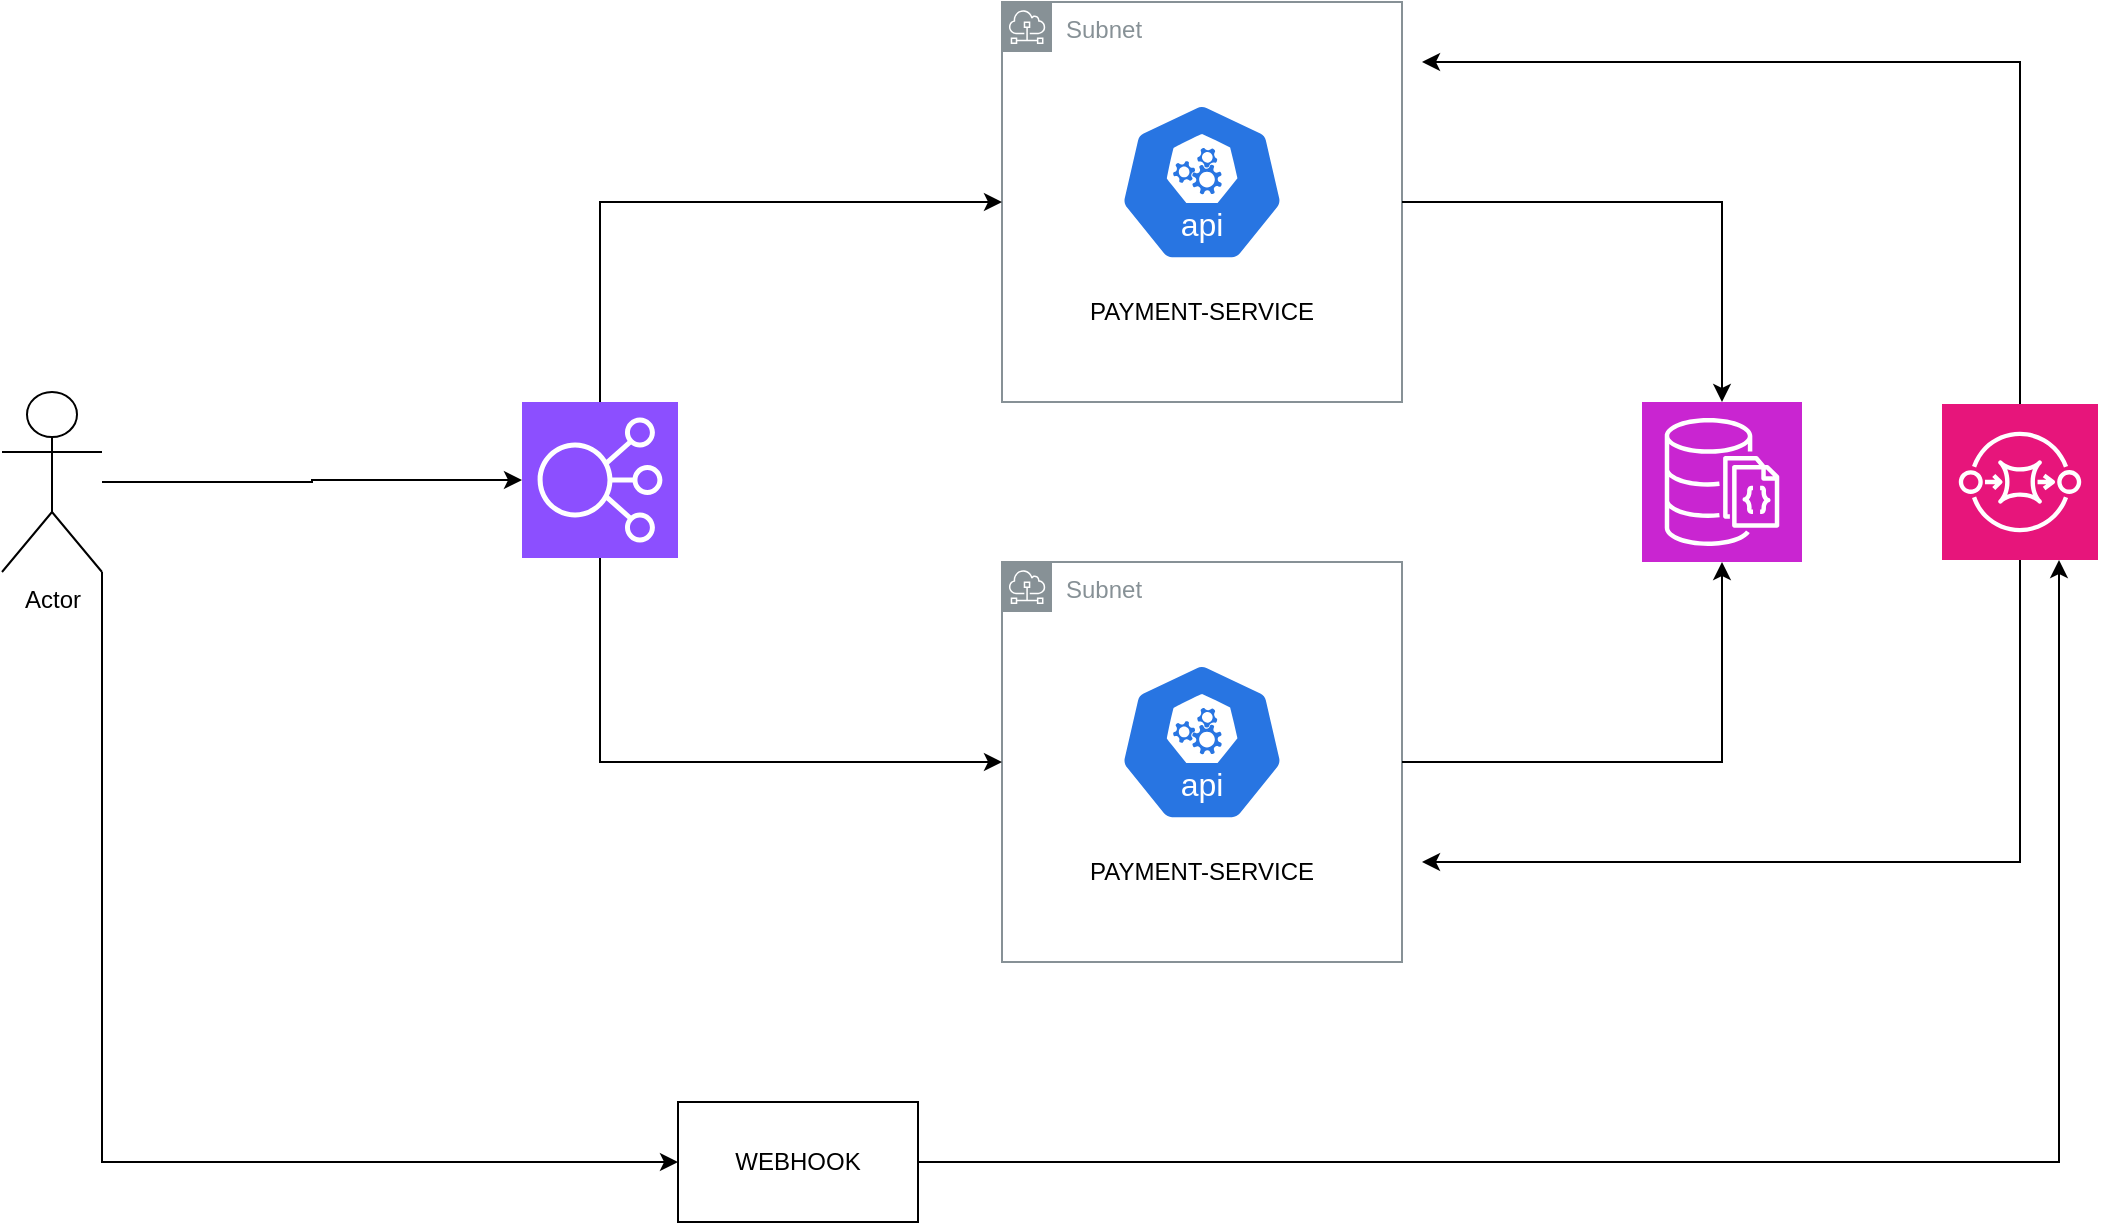 <mxfile version="24.7.7" pages="2">
  <diagram name="Página-1" id="siVPcbR2K8sn-_8hpm_6">
    <mxGraphModel dx="1912" dy="1060" grid="1" gridSize="10" guides="1" tooltips="1" connect="1" arrows="1" fold="1" page="1" pageScale="1" pageWidth="1600" pageHeight="1200" math="0" shadow="0">
      <root>
        <mxCell id="0" />
        <mxCell id="1" parent="0" />
        <mxCell id="9LJNQ6A8GoWvBQwBCGGV-2" value="Subnet" style="sketch=0;outlineConnect=0;gradientColor=none;html=1;whiteSpace=wrap;fontSize=12;fontStyle=0;shape=mxgraph.aws4.group;grIcon=mxgraph.aws4.group_subnet;strokeColor=#879196;fillColor=none;verticalAlign=top;align=left;spacingLeft=30;fontColor=#879196;dashed=0;" vertex="1" parent="1">
          <mxGeometry x="730" y="330" width="200" height="200" as="geometry" />
        </mxCell>
        <mxCell id="9LJNQ6A8GoWvBQwBCGGV-3" value="" style="aspect=fixed;sketch=0;html=1;dashed=0;whitespace=wrap;verticalLabelPosition=bottom;verticalAlign=top;fillColor=#2875E2;strokeColor=#ffffff;points=[[0.005,0.63,0],[0.1,0.2,0],[0.9,0.2,0],[0.5,0,0],[0.995,0.63,0],[0.72,0.99,0],[0.5,1,0],[0.28,0.99,0]];shape=mxgraph.kubernetes.icon2;kubernetesLabel=1;prIcon=api" vertex="1" parent="1">
          <mxGeometry x="788.34" y="380" width="83.33" height="80" as="geometry" />
        </mxCell>
        <mxCell id="9LJNQ6A8GoWvBQwBCGGV-4" value="PAYMENT-SERVICE" style="text;html=1;align=center;verticalAlign=middle;whiteSpace=wrap;rounded=0;" vertex="1" parent="1">
          <mxGeometry x="770.01" y="470" width="120" height="30" as="geometry" />
        </mxCell>
        <mxCell id="9LJNQ6A8GoWvBQwBCGGV-5" value="Subnet" style="sketch=0;outlineConnect=0;gradientColor=none;html=1;whiteSpace=wrap;fontSize=12;fontStyle=0;shape=mxgraph.aws4.group;grIcon=mxgraph.aws4.group_subnet;strokeColor=#879196;fillColor=none;verticalAlign=top;align=left;spacingLeft=30;fontColor=#879196;dashed=0;" vertex="1" parent="1">
          <mxGeometry x="730" y="610" width="200" height="200" as="geometry" />
        </mxCell>
        <mxCell id="9LJNQ6A8GoWvBQwBCGGV-6" value="" style="aspect=fixed;sketch=0;html=1;dashed=0;whitespace=wrap;verticalLabelPosition=bottom;verticalAlign=top;fillColor=#2875E2;strokeColor=#ffffff;points=[[0.005,0.63,0],[0.1,0.2,0],[0.9,0.2,0],[0.5,0,0],[0.995,0.63,0],[0.72,0.99,0],[0.5,1,0],[0.28,0.99,0]];shape=mxgraph.kubernetes.icon2;kubernetesLabel=1;prIcon=api" vertex="1" parent="1">
          <mxGeometry x="788.34" y="660" width="83.33" height="80" as="geometry" />
        </mxCell>
        <mxCell id="9LJNQ6A8GoWvBQwBCGGV-7" value="PAYMENT-SERVICE" style="text;html=1;align=center;verticalAlign=middle;whiteSpace=wrap;rounded=0;" vertex="1" parent="1">
          <mxGeometry x="770.01" y="750" width="120" height="30" as="geometry" />
        </mxCell>
        <mxCell id="9LJNQ6A8GoWvBQwBCGGV-8" value="" style="sketch=0;points=[[0,0,0],[0.25,0,0],[0.5,0,0],[0.75,0,0],[1,0,0],[0,1,0],[0.25,1,0],[0.5,1,0],[0.75,1,0],[1,1,0],[0,0.25,0],[0,0.5,0],[0,0.75,0],[1,0.25,0],[1,0.5,0],[1,0.75,0]];outlineConnect=0;fontColor=#232F3E;fillColor=#C925D1;strokeColor=#ffffff;dashed=0;verticalLabelPosition=bottom;verticalAlign=top;align=center;html=1;fontSize=12;fontStyle=0;aspect=fixed;shape=mxgraph.aws4.resourceIcon;resIcon=mxgraph.aws4.documentdb_with_mongodb_compatibility;" vertex="1" parent="1">
          <mxGeometry x="1050" y="530" width="80" height="80" as="geometry" />
        </mxCell>
        <mxCell id="9LJNQ6A8GoWvBQwBCGGV-10" style="edgeStyle=orthogonalEdgeStyle;rounded=0;orthogonalLoop=1;jettySize=auto;html=1;entryX=0.5;entryY=0;entryDx=0;entryDy=0;entryPerimeter=0;" edge="1" parent="1" source="9LJNQ6A8GoWvBQwBCGGV-2" target="9LJNQ6A8GoWvBQwBCGGV-8">
          <mxGeometry relative="1" as="geometry" />
        </mxCell>
        <mxCell id="9LJNQ6A8GoWvBQwBCGGV-11" style="edgeStyle=orthogonalEdgeStyle;rounded=0;orthogonalLoop=1;jettySize=auto;html=1;entryX=0.5;entryY=1;entryDx=0;entryDy=0;entryPerimeter=0;" edge="1" parent="1" source="9LJNQ6A8GoWvBQwBCGGV-5" target="9LJNQ6A8GoWvBQwBCGGV-8">
          <mxGeometry relative="1" as="geometry" />
        </mxCell>
        <mxCell id="9LJNQ6A8GoWvBQwBCGGV-21" style="edgeStyle=orthogonalEdgeStyle;rounded=0;orthogonalLoop=1;jettySize=auto;html=1;" edge="1" parent="1" source="9LJNQ6A8GoWvBQwBCGGV-12" target="9LJNQ6A8GoWvBQwBCGGV-5">
          <mxGeometry relative="1" as="geometry">
            <mxPoint x="720" y="720" as="targetPoint" />
            <Array as="points">
              <mxPoint x="529" y="710" />
            </Array>
          </mxGeometry>
        </mxCell>
        <mxCell id="9LJNQ6A8GoWvBQwBCGGV-22" style="edgeStyle=orthogonalEdgeStyle;rounded=0;orthogonalLoop=1;jettySize=auto;html=1;exitX=0.5;exitY=0;exitDx=0;exitDy=0;exitPerimeter=0;" edge="1" parent="1" source="9LJNQ6A8GoWvBQwBCGGV-12" target="9LJNQ6A8GoWvBQwBCGGV-2">
          <mxGeometry relative="1" as="geometry" />
        </mxCell>
        <mxCell id="9LJNQ6A8GoWvBQwBCGGV-12" value="" style="sketch=0;points=[[0,0,0],[0.25,0,0],[0.5,0,0],[0.75,0,0],[1,0,0],[0,1,0],[0.25,1,0],[0.5,1,0],[0.75,1,0],[1,1,0],[0,0.25,0],[0,0.5,0],[0,0.75,0],[1,0.25,0],[1,0.5,0],[1,0.75,0]];outlineConnect=0;fontColor=#232F3E;fillColor=#8C4FFF;strokeColor=#ffffff;dashed=0;verticalLabelPosition=bottom;verticalAlign=top;align=center;html=1;fontSize=12;fontStyle=0;aspect=fixed;shape=mxgraph.aws4.resourceIcon;resIcon=mxgraph.aws4.elastic_load_balancing;" vertex="1" parent="1">
          <mxGeometry x="490" y="530" width="78" height="78" as="geometry" />
        </mxCell>
        <mxCell id="9LJNQ6A8GoWvBQwBCGGV-31" style="edgeStyle=orthogonalEdgeStyle;rounded=0;orthogonalLoop=1;jettySize=auto;html=1;exitX=1;exitY=1;exitDx=0;exitDy=0;exitPerimeter=0;entryX=0;entryY=0.5;entryDx=0;entryDy=0;" edge="1" parent="1" source="9LJNQ6A8GoWvBQwBCGGV-23" target="9LJNQ6A8GoWvBQwBCGGV-30">
          <mxGeometry relative="1" as="geometry" />
        </mxCell>
        <mxCell id="9LJNQ6A8GoWvBQwBCGGV-23" value="Actor" style="shape=umlActor;verticalLabelPosition=bottom;verticalAlign=top;html=1;outlineConnect=0;" vertex="1" parent="1">
          <mxGeometry x="230" y="525" width="50" height="90" as="geometry" />
        </mxCell>
        <mxCell id="9LJNQ6A8GoWvBQwBCGGV-24" style="edgeStyle=orthogonalEdgeStyle;rounded=0;orthogonalLoop=1;jettySize=auto;html=1;entryX=0;entryY=0.5;entryDx=0;entryDy=0;entryPerimeter=0;" edge="1" parent="1" source="9LJNQ6A8GoWvBQwBCGGV-23" target="9LJNQ6A8GoWvBQwBCGGV-12">
          <mxGeometry relative="1" as="geometry" />
        </mxCell>
        <mxCell id="9LJNQ6A8GoWvBQwBCGGV-25" value="" style="sketch=0;points=[[0,0,0],[0.25,0,0],[0.5,0,0],[0.75,0,0],[1,0,0],[0,1,0],[0.25,1,0],[0.5,1,0],[0.75,1,0],[1,1,0],[0,0.25,0],[0,0.5,0],[0,0.75,0],[1,0.25,0],[1,0.5,0],[1,0.75,0]];outlineConnect=0;fontColor=#232F3E;fillColor=#E7157B;strokeColor=#ffffff;dashed=0;verticalLabelPosition=bottom;verticalAlign=top;align=center;html=1;fontSize=12;fontStyle=0;aspect=fixed;shape=mxgraph.aws4.resourceIcon;resIcon=mxgraph.aws4.sqs;" vertex="1" parent="1">
          <mxGeometry x="1200" y="531" width="78" height="78" as="geometry" />
        </mxCell>
        <mxCell id="9LJNQ6A8GoWvBQwBCGGV-28" value="" style="endArrow=classic;html=1;rounded=0;exitX=0.5;exitY=0;exitDx=0;exitDy=0;exitPerimeter=0;" edge="1" parent="1" source="9LJNQ6A8GoWvBQwBCGGV-25">
          <mxGeometry width="50" height="50" relative="1" as="geometry">
            <mxPoint x="1540" y="190" as="sourcePoint" />
            <mxPoint x="940" y="360" as="targetPoint" />
            <Array as="points">
              <mxPoint x="1239" y="360" />
              <mxPoint x="1080" y="360" />
            </Array>
          </mxGeometry>
        </mxCell>
        <mxCell id="9LJNQ6A8GoWvBQwBCGGV-29" value="" style="endArrow=classic;html=1;rounded=0;exitX=0.5;exitY=1;exitDx=0;exitDy=0;exitPerimeter=0;" edge="1" parent="1" source="9LJNQ6A8GoWvBQwBCGGV-25">
          <mxGeometry width="50" height="50" relative="1" as="geometry">
            <mxPoint x="1430" y="840" as="sourcePoint" />
            <mxPoint x="940" y="760" as="targetPoint" />
            <Array as="points">
              <mxPoint x="1239" y="760" />
              <mxPoint x="1080" y="760" />
            </Array>
          </mxGeometry>
        </mxCell>
        <mxCell id="9LJNQ6A8GoWvBQwBCGGV-30" value="WEBHOOK" style="rounded=0;whiteSpace=wrap;html=1;" vertex="1" parent="1">
          <mxGeometry x="568" y="880" width="120" height="60" as="geometry" />
        </mxCell>
        <mxCell id="9LJNQ6A8GoWvBQwBCGGV-32" style="edgeStyle=orthogonalEdgeStyle;rounded=0;orthogonalLoop=1;jettySize=auto;html=1;exitX=1;exitY=0.5;exitDx=0;exitDy=0;entryX=0.75;entryY=1;entryDx=0;entryDy=0;entryPerimeter=0;" edge="1" parent="1" source="9LJNQ6A8GoWvBQwBCGGV-30" target="9LJNQ6A8GoWvBQwBCGGV-25">
          <mxGeometry relative="1" as="geometry" />
        </mxCell>
      </root>
    </mxGraphModel>
  </diagram>
  <diagram id="_4vblgHxp2tt47pueW2e" name="Página-2">
    <mxGraphModel dx="2868" dy="1590" grid="1" gridSize="10" guides="1" tooltips="1" connect="1" arrows="1" fold="1" page="1" pageScale="1" pageWidth="1600" pageHeight="1200" math="0" shadow="0">
      <root>
        <mxCell id="0" />
        <mxCell id="1" parent="0" />
        <mxCell id="QALIevm_3jf51lWN-P0l-44" value="Subnet" style="sketch=0;outlineConnect=0;gradientColor=none;html=1;whiteSpace=wrap;fontSize=12;fontStyle=0;shape=mxgraph.aws4.group;grIcon=mxgraph.aws4.group_subnet;strokeColor=#879196;fillColor=none;verticalAlign=top;align=left;spacingLeft=30;fontColor=#879196;dashed=0;" vertex="1" parent="1">
          <mxGeometry x="900" y="90" width="240" height="180" as="geometry" />
        </mxCell>
        <mxCell id="QALIevm_3jf51lWN-P0l-45" style="edgeStyle=orthogonalEdgeStyle;rounded=0;orthogonalLoop=1;jettySize=auto;html=1;exitX=1;exitY=0.5;exitDx=0;exitDy=0;exitPerimeter=0;" edge="1" parent="1" source="QALIevm_3jf51lWN-P0l-46" target="QALIevm_3jf51lWN-P0l-48">
          <mxGeometry relative="1" as="geometry" />
        </mxCell>
        <mxCell id="QALIevm_3jf51lWN-P0l-46" value="" style="outlineConnect=0;dashed=0;verticalLabelPosition=bottom;verticalAlign=top;align=center;html=1;shape=mxgraph.aws3.lambda_function;fillColor=#F58534;gradientColor=none;" vertex="1" parent="1">
          <mxGeometry x="930" y="160" width="60" height="60" as="geometry" />
        </mxCell>
        <mxCell id="QALIevm_3jf51lWN-P0l-47" value="&lt;font style=&quot;font-size: 13px;&quot;&gt;credit-card-token&lt;/font&gt;" style="text;strokeColor=none;fillColor=none;html=1;fontSize=24;fontStyle=1;verticalAlign=middle;align=center;" vertex="1" parent="1">
          <mxGeometry x="900" y="60" width="120" height="30" as="geometry" />
        </mxCell>
        <mxCell id="QALIevm_3jf51lWN-P0l-48" value="" style="sketch=0;points=[[0,0,0],[0.25,0,0],[0.5,0,0],[0.75,0,0],[1,0,0],[0,1,0],[0.25,1,0],[0.5,1,0],[0.75,1,0],[1,1,0],[0,0.25,0],[0,0.5,0],[0,0.75,0],[1,0.25,0],[1,0.5,0],[1,0.75,0]];outlineConnect=0;fontColor=#232F3E;fillColor=#C925D1;strokeColor=#ffffff;dashed=0;verticalLabelPosition=bottom;verticalAlign=top;align=center;html=1;fontSize=12;fontStyle=0;aspect=fixed;shape=mxgraph.aws4.resourceIcon;resIcon=mxgraph.aws4.documentdb_with_mongodb_compatibility;" vertex="1" parent="1">
          <mxGeometry x="1060" y="160" width="60" height="60" as="geometry" />
        </mxCell>
        <mxCell id="QALIevm_3jf51lWN-P0l-49" value="Subnet" style="sketch=0;outlineConnect=0;gradientColor=none;html=1;whiteSpace=wrap;fontSize=12;fontStyle=0;shape=mxgraph.aws4.group;grIcon=mxgraph.aws4.group_subnet;strokeColor=#879196;fillColor=none;verticalAlign=top;align=left;spacingLeft=30;fontColor=#879196;dashed=0;" vertex="1" parent="1">
          <mxGeometry x="900" y="340" width="240" height="170" as="geometry" />
        </mxCell>
        <mxCell id="QALIevm_3jf51lWN-P0l-50" style="edgeStyle=orthogonalEdgeStyle;rounded=0;orthogonalLoop=1;jettySize=auto;html=1;exitX=1;exitY=0.5;exitDx=0;exitDy=0;exitPerimeter=0;" edge="1" parent="1" source="QALIevm_3jf51lWN-P0l-51" target="QALIevm_3jf51lWN-P0l-52">
          <mxGeometry relative="1" as="geometry" />
        </mxCell>
        <mxCell id="QALIevm_3jf51lWN-P0l-51" value="" style="outlineConnect=0;dashed=0;verticalLabelPosition=bottom;verticalAlign=top;align=center;html=1;shape=mxgraph.aws3.lambda_function;fillColor=#F58534;gradientColor=none;" vertex="1" parent="1">
          <mxGeometry x="935" y="395" width="60" height="60" as="geometry" />
        </mxCell>
        <mxCell id="QALIevm_3jf51lWN-P0l-52" value="" style="sketch=0;points=[[0,0,0],[0.25,0,0],[0.5,0,0],[0.75,0,0],[1,0,0],[0,1,0],[0.25,1,0],[0.5,1,0],[0.75,1,0],[1,1,0],[0,0.25,0],[0,0.5,0],[0,0.75,0],[1,0.25,0],[1,0.5,0],[1,0.75,0]];outlineConnect=0;fontColor=#232F3E;fillColor=#C925D1;strokeColor=#ffffff;dashed=0;verticalLabelPosition=bottom;verticalAlign=top;align=center;html=1;fontSize=12;fontStyle=0;aspect=fixed;shape=mxgraph.aws4.resourceIcon;resIcon=mxgraph.aws4.documentdb_with_mongodb_compatibility;" vertex="1" parent="1">
          <mxGeometry x="1060" y="395" width="60" height="60" as="geometry" />
        </mxCell>
        <mxCell id="QALIevm_3jf51lWN-P0l-53" value="&lt;font style=&quot;font-size: 13px;&quot;&gt;credit-card-payment&lt;/font&gt;" style="text;strokeColor=none;fillColor=none;html=1;fontSize=24;fontStyle=1;verticalAlign=middle;align=center;" vertex="1" parent="1">
          <mxGeometry x="920" y="310" width="100" height="20" as="geometry" />
        </mxCell>
        <mxCell id="QALIevm_3jf51lWN-P0l-54" value="Subnet" style="sketch=0;outlineConnect=0;gradientColor=none;html=1;whiteSpace=wrap;fontSize=12;fontStyle=0;shape=mxgraph.aws4.group;grIcon=mxgraph.aws4.group_subnet;strokeColor=#879196;fillColor=none;verticalAlign=top;align=left;spacingLeft=30;fontColor=#879196;dashed=0;" vertex="1" parent="1">
          <mxGeometry x="900" y="590" width="240" height="160" as="geometry" />
        </mxCell>
        <mxCell id="QALIevm_3jf51lWN-P0l-55" style="edgeStyle=orthogonalEdgeStyle;rounded=0;orthogonalLoop=1;jettySize=auto;html=1;exitX=1;exitY=0.5;exitDx=0;exitDy=0;exitPerimeter=0;" edge="1" parent="1" source="QALIevm_3jf51lWN-P0l-56" target="QALIevm_3jf51lWN-P0l-57">
          <mxGeometry relative="1" as="geometry" />
        </mxCell>
        <mxCell id="QALIevm_3jf51lWN-P0l-56" value="" style="outlineConnect=0;dashed=0;verticalLabelPosition=bottom;verticalAlign=top;align=center;html=1;shape=mxgraph.aws3.lambda_function;fillColor=#F58534;gradientColor=none;" vertex="1" parent="1">
          <mxGeometry x="930" y="640" width="60" height="60" as="geometry" />
        </mxCell>
        <mxCell id="QALIevm_3jf51lWN-P0l-57" value="" style="sketch=0;points=[[0,0,0],[0.25,0,0],[0.5,0,0],[0.75,0,0],[1,0,0],[0,1,0],[0.25,1,0],[0.5,1,0],[0.75,1,0],[1,1,0],[0,0.25,0],[0,0.5,0],[0,0.75,0],[1,0.25,0],[1,0.5,0],[1,0.75,0]];outlineConnect=0;fontColor=#232F3E;fillColor=#C925D1;strokeColor=#ffffff;dashed=0;verticalLabelPosition=bottom;verticalAlign=top;align=center;html=1;fontSize=12;fontStyle=0;aspect=fixed;shape=mxgraph.aws4.resourceIcon;resIcon=mxgraph.aws4.documentdb_with_mongodb_compatibility;" vertex="1" parent="1">
          <mxGeometry x="1060" y="640" width="60" height="60" as="geometry" />
        </mxCell>
        <mxCell id="QALIevm_3jf51lWN-P0l-58" value="&lt;font style=&quot;font-size: 13px;&quot;&gt;credit-card-cancel&lt;/font&gt;" style="text;strokeColor=none;fillColor=none;html=1;fontSize=24;fontStyle=1;verticalAlign=middle;align=center;" vertex="1" parent="1">
          <mxGeometry x="910" y="560" width="110" height="20" as="geometry" />
        </mxCell>
        <mxCell id="QALIevm_3jf51lWN-P0l-59" value="" style="sketch=0;points=[[0,0,0],[0.25,0,0],[0.5,0,0],[0.75,0,0],[1,0,0],[0,1,0],[0.25,1,0],[0.5,1,0],[0.75,1,0],[1,1,0],[0,0.25,0],[0,0.5,0],[0,0.75,0],[1,0.25,0],[1,0.5,0],[1,0.75,0]];outlineConnect=0;fontColor=#232F3E;fillColor=#E7157B;strokeColor=#ffffff;dashed=0;verticalLabelPosition=bottom;verticalAlign=top;align=center;html=1;fontSize=12;fontStyle=0;aspect=fixed;shape=mxgraph.aws4.resourceIcon;resIcon=mxgraph.aws4.sqs;" vertex="1" parent="1">
          <mxGeometry x="1340" y="510" width="120" height="120" as="geometry" />
        </mxCell>
        <mxCell id="QALIevm_3jf51lWN-P0l-60" value="Subnet" style="sketch=0;outlineConnect=0;gradientColor=none;html=1;whiteSpace=wrap;fontSize=12;fontStyle=0;shape=mxgraph.aws4.group;grIcon=mxgraph.aws4.group_subnet;strokeColor=#879196;fillColor=none;verticalAlign=top;align=left;spacingLeft=30;fontColor=#879196;dashed=0;" vertex="1" parent="1">
          <mxGeometry x="900" y="820" width="240" height="170" as="geometry" />
        </mxCell>
        <mxCell id="QALIevm_3jf51lWN-P0l-61" style="edgeStyle=orthogonalEdgeStyle;rounded=0;orthogonalLoop=1;jettySize=auto;html=1;exitX=1;exitY=0.5;exitDx=0;exitDy=0;exitPerimeter=0;" edge="1" parent="1" source="QALIevm_3jf51lWN-P0l-62" target="QALIevm_3jf51lWN-P0l-63">
          <mxGeometry relative="1" as="geometry" />
        </mxCell>
        <mxCell id="QALIevm_3jf51lWN-P0l-62" value="" style="outlineConnect=0;dashed=0;verticalLabelPosition=bottom;verticalAlign=top;align=center;html=1;shape=mxgraph.aws3.lambda_function;fillColor=#F58534;gradientColor=none;" vertex="1" parent="1">
          <mxGeometry x="930" y="870" width="60" height="60" as="geometry" />
        </mxCell>
        <mxCell id="QALIevm_3jf51lWN-P0l-63" value="" style="sketch=0;points=[[0,0,0],[0.25,0,0],[0.5,0,0],[0.75,0,0],[1,0,0],[0,1,0],[0.25,1,0],[0.5,1,0],[0.75,1,0],[1,1,0],[0,0.25,0],[0,0.5,0],[0,0.75,0],[1,0.25,0],[1,0.5,0],[1,0.75,0]];outlineConnect=0;fontColor=#232F3E;fillColor=#C925D1;strokeColor=#ffffff;dashed=0;verticalLabelPosition=bottom;verticalAlign=top;align=center;html=1;fontSize=12;fontStyle=0;aspect=fixed;shape=mxgraph.aws4.resourceIcon;resIcon=mxgraph.aws4.documentdb_with_mongodb_compatibility;" vertex="1" parent="1">
          <mxGeometry x="1060" y="870" width="60" height="60" as="geometry" />
        </mxCell>
        <mxCell id="QALIevm_3jf51lWN-P0l-64" value="&lt;font style=&quot;font-size: 13px;&quot;&gt;credit-card-report&lt;/font&gt;" style="text;strokeColor=none;fillColor=none;html=1;fontSize=24;fontStyle=1;verticalAlign=middle;align=center;" vertex="1" parent="1">
          <mxGeometry x="910" y="790" width="110" height="20" as="geometry" />
        </mxCell>
        <mxCell id="QALIevm_3jf51lWN-P0l-65" value="" style="endArrow=classic;startArrow=classic;html=1;rounded=0;exitX=1;exitY=0.5;exitDx=0;exitDy=0;exitPerimeter=0;entryX=0.5;entryY=0;entryDx=0;entryDy=0;entryPerimeter=0;" edge="1" parent="1" source="QALIevm_3jf51lWN-P0l-48" target="QALIevm_3jf51lWN-P0l-59">
          <mxGeometry width="50" height="50" relative="1" as="geometry">
            <mxPoint x="820" y="410" as="sourcePoint" />
            <mxPoint x="870" y="360" as="targetPoint" />
            <Array as="points">
              <mxPoint x="1400" y="190" />
            </Array>
          </mxGeometry>
        </mxCell>
        <mxCell id="QALIevm_3jf51lWN-P0l-66" value="" style="endArrow=classic;startArrow=classic;html=1;rounded=0;exitX=1;exitY=0.5;exitDx=0;exitDy=0;exitPerimeter=0;entryX=0.5;entryY=1;entryDx=0;entryDy=0;entryPerimeter=0;" edge="1" parent="1" source="QALIevm_3jf51lWN-P0l-63" target="QALIevm_3jf51lWN-P0l-59">
          <mxGeometry width="50" height="50" relative="1" as="geometry">
            <mxPoint x="820" y="630" as="sourcePoint" />
            <mxPoint x="870" y="580" as="targetPoint" />
            <Array as="points">
              <mxPoint x="1400" y="900" />
            </Array>
          </mxGeometry>
        </mxCell>
        <mxCell id="QALIevm_3jf51lWN-P0l-67" value="" style="endArrow=classic;startArrow=classic;html=1;rounded=0;exitX=1;exitY=0.5;exitDx=0;exitDy=0;exitPerimeter=0;entryX=0.25;entryY=0;entryDx=0;entryDy=0;entryPerimeter=0;" edge="1" parent="1" source="QALIevm_3jf51lWN-P0l-52" target="QALIevm_3jf51lWN-P0l-59">
          <mxGeometry width="50" height="50" relative="1" as="geometry">
            <mxPoint x="820" y="630" as="sourcePoint" />
            <mxPoint x="870" y="580" as="targetPoint" />
            <Array as="points">
              <mxPoint x="1370" y="425" />
            </Array>
          </mxGeometry>
        </mxCell>
        <mxCell id="QALIevm_3jf51lWN-P0l-68" value="" style="endArrow=classic;startArrow=classic;html=1;rounded=0;exitX=1;exitY=0.5;exitDx=0;exitDy=0;exitPerimeter=0;entryX=0.25;entryY=1;entryDx=0;entryDy=0;entryPerimeter=0;" edge="1" parent="1" source="QALIevm_3jf51lWN-P0l-57" target="QALIevm_3jf51lWN-P0l-59">
          <mxGeometry width="50" height="50" relative="1" as="geometry">
            <mxPoint x="820" y="630" as="sourcePoint" />
            <mxPoint x="870" y="580" as="targetPoint" />
            <Array as="points">
              <mxPoint x="1370" y="670" />
            </Array>
          </mxGeometry>
        </mxCell>
        <mxCell id="QALIevm_3jf51lWN-P0l-69" value="" style="verticalLabelPosition=bottom;aspect=fixed;html=1;shape=mxgraph.salesforce.web;" vertex="1" parent="1">
          <mxGeometry x="480" y="350" width="151.9" height="120" as="geometry" />
        </mxCell>
        <mxCell id="QALIevm_3jf51lWN-P0l-70" value="Subnet" style="sketch=0;outlineConnect=0;gradientColor=none;html=1;whiteSpace=wrap;fontSize=12;fontStyle=0;shape=mxgraph.aws4.group;grIcon=mxgraph.aws4.group_subnet;strokeColor=#879196;fillColor=none;verticalAlign=top;align=left;spacingLeft=30;fontColor=#879196;dashed=0;" vertex="1" parent="1">
          <mxGeometry x="450" y="310" width="210" height="180" as="geometry" />
        </mxCell>
        <mxCell id="QALIevm_3jf51lWN-P0l-71" value="&lt;span style=&quot;font-size: 13px;&quot;&gt;SITE&lt;/span&gt;" style="text;strokeColor=none;fillColor=none;html=1;fontSize=24;fontStyle=1;verticalAlign=middle;align=center;" vertex="1" parent="1">
          <mxGeometry x="450" y="280" width="100" height="20" as="geometry" />
        </mxCell>
        <mxCell id="QALIevm_3jf51lWN-P0l-72" style="edgeStyle=orthogonalEdgeStyle;rounded=0;orthogonalLoop=1;jettySize=auto;html=1;exitX=1;exitY=1;exitDx=0;exitDy=0;exitPerimeter=0;entryX=0;entryY=0.5;entryDx=0;entryDy=0;" edge="1" parent="1" source="QALIevm_3jf51lWN-P0l-74" target="QALIevm_3jf51lWN-P0l-75">
          <mxGeometry relative="1" as="geometry" />
        </mxCell>
        <mxCell id="QALIevm_3jf51lWN-P0l-73" style="edgeStyle=orthogonalEdgeStyle;rounded=0;orthogonalLoop=1;jettySize=auto;html=1;" edge="1" parent="1" source="QALIevm_3jf51lWN-P0l-74" target="QALIevm_3jf51lWN-P0l-82">
          <mxGeometry relative="1" as="geometry" />
        </mxCell>
        <mxCell id="QALIevm_3jf51lWN-P0l-74" value="Actor" style="shape=umlActor;verticalLabelPosition=bottom;verticalAlign=top;html=1;outlineConnect=0;" vertex="1" parent="1">
          <mxGeometry x="140" y="510" width="50" height="80" as="geometry" />
        </mxCell>
        <mxCell id="QALIevm_3jf51lWN-P0l-75" value="WEBHOOK" style="rounded=0;whiteSpace=wrap;html=1;" vertex="1" parent="1">
          <mxGeometry x="700" y="1030" width="160" height="80" as="geometry" />
        </mxCell>
        <mxCell id="QALIevm_3jf51lWN-P0l-76" style="edgeStyle=orthogonalEdgeStyle;rounded=0;orthogonalLoop=1;jettySize=auto;html=1;exitX=1;exitY=0.5;exitDx=0;exitDy=0;entryX=0.75;entryY=1;entryDx=0;entryDy=0;entryPerimeter=0;" edge="1" parent="1" source="QALIevm_3jf51lWN-P0l-75" target="QALIevm_3jf51lWN-P0l-59">
          <mxGeometry relative="1" as="geometry" />
        </mxCell>
        <mxCell id="QALIevm_3jf51lWN-P0l-77" value="" style="verticalLabelPosition=bottom;aspect=fixed;html=1;shape=mxgraph.salesforce.web;" vertex="1" parent="1">
          <mxGeometry x="480.95" y="610" width="151.9" height="120" as="geometry" />
        </mxCell>
        <mxCell id="QALIevm_3jf51lWN-P0l-78" value="Subnet" style="sketch=0;outlineConnect=0;gradientColor=none;html=1;whiteSpace=wrap;fontSize=12;fontStyle=0;shape=mxgraph.aws4.group;grIcon=mxgraph.aws4.group_subnet;strokeColor=#879196;fillColor=none;verticalAlign=top;align=left;spacingLeft=30;fontColor=#879196;dashed=0;" vertex="1" parent="1">
          <mxGeometry x="450.95" y="570" width="210" height="180" as="geometry" />
        </mxCell>
        <mxCell id="QALIevm_3jf51lWN-P0l-79" value="&lt;span style=&quot;font-size: 13px;&quot;&gt;SITE&lt;/span&gt;" style="text;strokeColor=none;fillColor=none;html=1;fontSize=24;fontStyle=1;verticalAlign=middle;align=center;" vertex="1" parent="1">
          <mxGeometry x="450.95" y="540" width="100" height="20" as="geometry" />
        </mxCell>
        <mxCell id="QALIevm_3jf51lWN-P0l-80" style="edgeStyle=orthogonalEdgeStyle;rounded=0;orthogonalLoop=1;jettySize=auto;html=1;exitX=0.5;exitY=0;exitDx=0;exitDy=0;exitPerimeter=0;" edge="1" parent="1" source="QALIevm_3jf51lWN-P0l-82" target="QALIevm_3jf51lWN-P0l-70">
          <mxGeometry relative="1" as="geometry">
            <Array as="points">
              <mxPoint x="315" y="390" />
            </Array>
          </mxGeometry>
        </mxCell>
        <mxCell id="QALIevm_3jf51lWN-P0l-81" style="edgeStyle=orthogonalEdgeStyle;rounded=0;orthogonalLoop=1;jettySize=auto;html=1;exitX=0.5;exitY=1;exitDx=0;exitDy=0;exitPerimeter=0;" edge="1" parent="1" source="QALIevm_3jf51lWN-P0l-82" target="QALIevm_3jf51lWN-P0l-78">
          <mxGeometry relative="1" as="geometry">
            <Array as="points">
              <mxPoint x="315" y="660" />
            </Array>
          </mxGeometry>
        </mxCell>
        <mxCell id="QALIevm_3jf51lWN-P0l-82" value="" style="sketch=0;points=[[0,0,0],[0.25,0,0],[0.5,0,0],[0.75,0,0],[1,0,0],[0,1,0],[0.25,1,0],[0.5,1,0],[0.75,1,0],[1,1,0],[0,0.25,0],[0,0.5,0],[0,0.75,0],[1,0.25,0],[1,0.5,0],[1,0.75,0]];outlineConnect=0;fontColor=#232F3E;fillColor=#8C4FFF;strokeColor=#ffffff;dashed=0;verticalLabelPosition=bottom;verticalAlign=top;align=center;html=1;fontSize=12;fontStyle=0;aspect=fixed;shape=mxgraph.aws4.resourceIcon;resIcon=mxgraph.aws4.elastic_load_balancing;" vertex="1" parent="1">
          <mxGeometry x="280" y="515" width="70" height="70" as="geometry" />
        </mxCell>
        <mxCell id="QALIevm_3jf51lWN-P0l-83" value="" style="endArrow=none;html=1;rounded=0;" edge="1" parent="1">
          <mxGeometry width="50" height="50" relative="1" as="geometry">
            <mxPoint x="660" y="390" as="sourcePoint" />
            <mxPoint x="660" y="670" as="targetPoint" />
            <Array as="points">
              <mxPoint x="740" y="390" />
              <mxPoint x="740" y="670" />
            </Array>
          </mxGeometry>
        </mxCell>
        <mxCell id="QALIevm_3jf51lWN-P0l-84" value="" style="endArrow=none;html=1;rounded=0;" edge="1" parent="1" target="QALIevm_3jf51lWN-P0l-44">
          <mxGeometry width="50" height="50" relative="1" as="geometry">
            <mxPoint x="740" y="390" as="sourcePoint" />
            <mxPoint x="1000" y="450" as="targetPoint" />
            <Array as="points">
              <mxPoint x="740" y="180" />
            </Array>
          </mxGeometry>
        </mxCell>
        <mxCell id="QALIevm_3jf51lWN-P0l-85" value="" style="endArrow=none;html=1;rounded=0;" edge="1" parent="1" target="QALIevm_3jf51lWN-P0l-60">
          <mxGeometry width="50" height="50" relative="1" as="geometry">
            <mxPoint x="740" y="670" as="sourcePoint" />
            <mxPoint x="890" y="960" as="targetPoint" />
            <Array as="points">
              <mxPoint x="740" y="910" />
            </Array>
          </mxGeometry>
        </mxCell>
        <mxCell id="QALIevm_3jf51lWN-P0l-86" value="" style="endArrow=none;html=1;rounded=0;" edge="1" parent="1" target="QALIevm_3jf51lWN-P0l-49">
          <mxGeometry width="50" height="50" relative="1" as="geometry">
            <mxPoint x="740" y="430" as="sourcePoint" />
            <mxPoint x="1000" y="450" as="targetPoint" />
          </mxGeometry>
        </mxCell>
        <mxCell id="QALIevm_3jf51lWN-P0l-87" value="" style="endArrow=none;html=1;rounded=0;" edge="1" parent="1" target="QALIevm_3jf51lWN-P0l-54">
          <mxGeometry width="50" height="50" relative="1" as="geometry">
            <mxPoint x="740" y="670" as="sourcePoint" />
            <mxPoint x="1000" y="450" as="targetPoint" />
          </mxGeometry>
        </mxCell>
      </root>
    </mxGraphModel>
  </diagram>
</mxfile>
